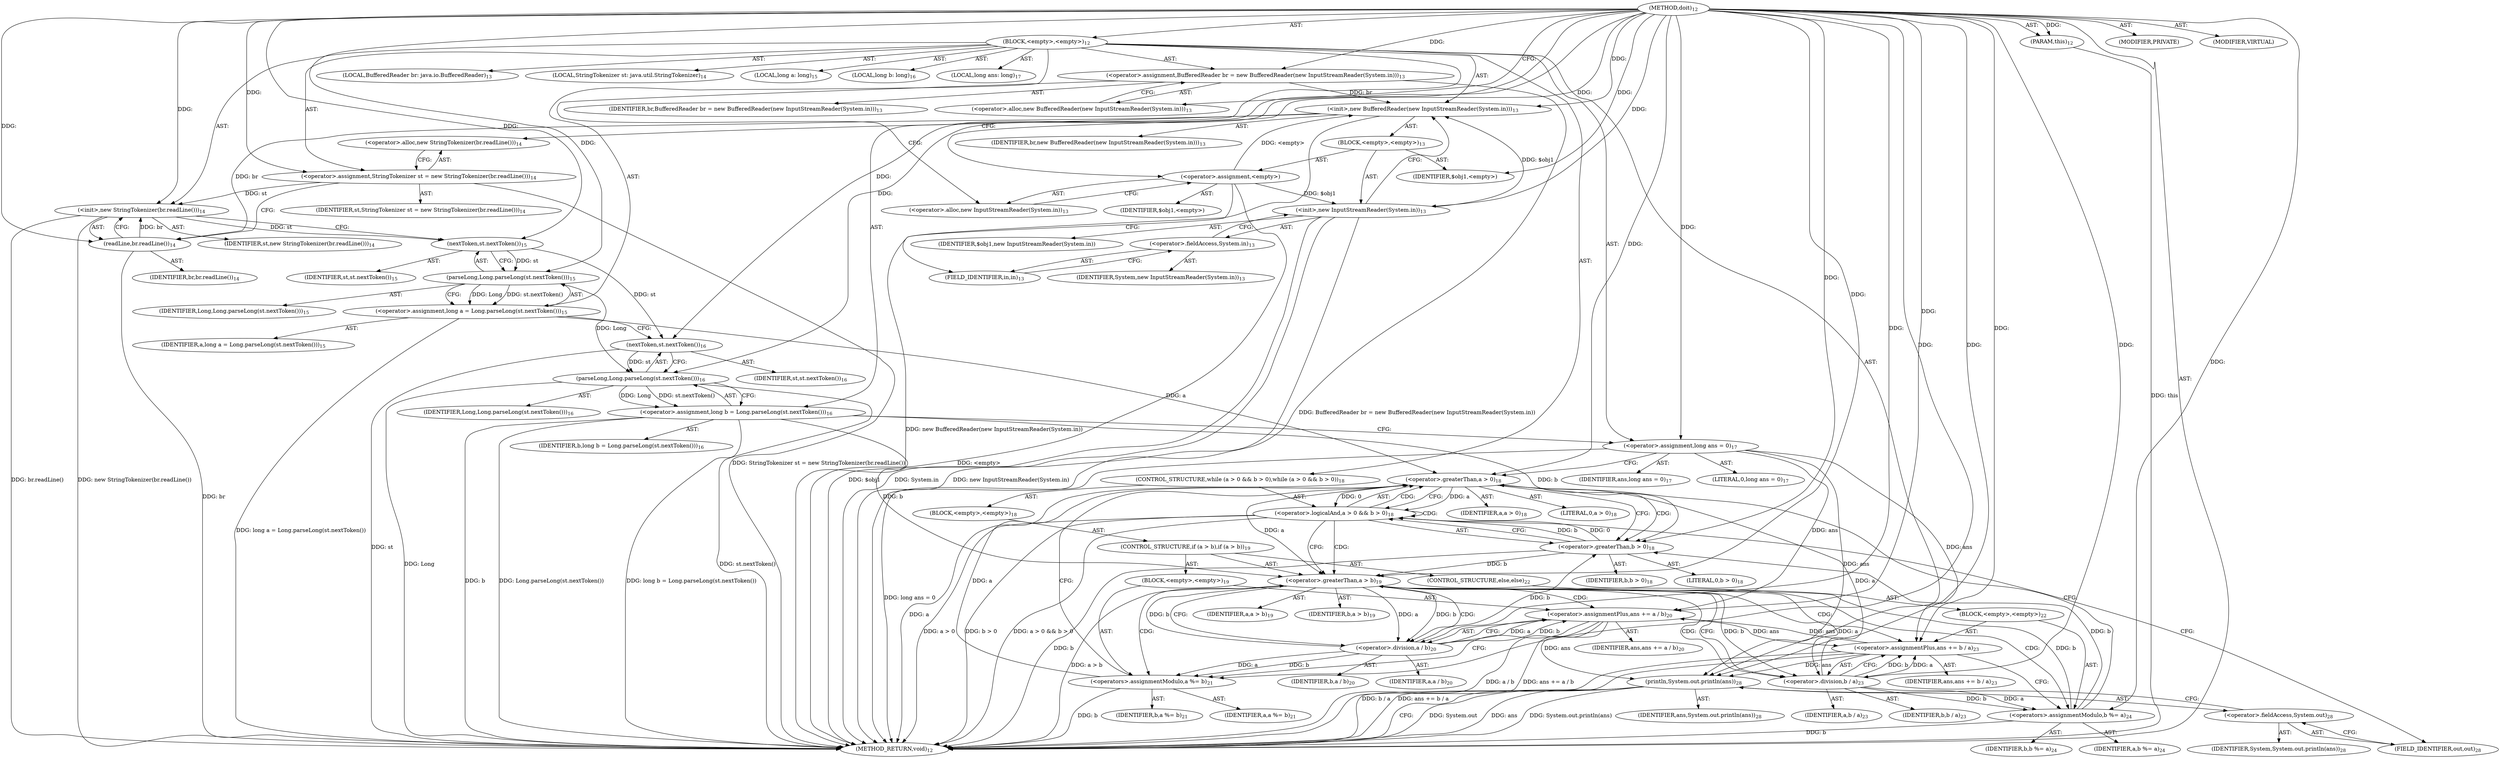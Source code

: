 digraph "doit" {  
"36" [label = <(METHOD,doit)<SUB>12</SUB>> ]
"37" [label = <(PARAM,this)<SUB>12</SUB>> ]
"38" [label = <(BLOCK,&lt;empty&gt;,&lt;empty&gt;)<SUB>12</SUB>> ]
"4" [label = <(LOCAL,BufferedReader br: java.io.BufferedReader)<SUB>13</SUB>> ]
"39" [label = <(&lt;operator&gt;.assignment,BufferedReader br = new BufferedReader(new InputStreamReader(System.in)))<SUB>13</SUB>> ]
"40" [label = <(IDENTIFIER,br,BufferedReader br = new BufferedReader(new InputStreamReader(System.in)))<SUB>13</SUB>> ]
"41" [label = <(&lt;operator&gt;.alloc,new BufferedReader(new InputStreamReader(System.in)))<SUB>13</SUB>> ]
"42" [label = <(&lt;init&gt;,new BufferedReader(new InputStreamReader(System.in)))<SUB>13</SUB>> ]
"3" [label = <(IDENTIFIER,br,new BufferedReader(new InputStreamReader(System.in)))<SUB>13</SUB>> ]
"43" [label = <(BLOCK,&lt;empty&gt;,&lt;empty&gt;)<SUB>13</SUB>> ]
"44" [label = <(&lt;operator&gt;.assignment,&lt;empty&gt;)> ]
"45" [label = <(IDENTIFIER,$obj1,&lt;empty&gt;)> ]
"46" [label = <(&lt;operator&gt;.alloc,new InputStreamReader(System.in))<SUB>13</SUB>> ]
"47" [label = <(&lt;init&gt;,new InputStreamReader(System.in))<SUB>13</SUB>> ]
"48" [label = <(IDENTIFIER,$obj1,new InputStreamReader(System.in))> ]
"49" [label = <(&lt;operator&gt;.fieldAccess,System.in)<SUB>13</SUB>> ]
"50" [label = <(IDENTIFIER,System,new InputStreamReader(System.in))<SUB>13</SUB>> ]
"51" [label = <(FIELD_IDENTIFIER,in,in)<SUB>13</SUB>> ]
"52" [label = <(IDENTIFIER,$obj1,&lt;empty&gt;)> ]
"6" [label = <(LOCAL,StringTokenizer st: java.util.StringTokenizer)<SUB>14</SUB>> ]
"53" [label = <(&lt;operator&gt;.assignment,StringTokenizer st = new StringTokenizer(br.readLine()))<SUB>14</SUB>> ]
"54" [label = <(IDENTIFIER,st,StringTokenizer st = new StringTokenizer(br.readLine()))<SUB>14</SUB>> ]
"55" [label = <(&lt;operator&gt;.alloc,new StringTokenizer(br.readLine()))<SUB>14</SUB>> ]
"56" [label = <(&lt;init&gt;,new StringTokenizer(br.readLine()))<SUB>14</SUB>> ]
"5" [label = <(IDENTIFIER,st,new StringTokenizer(br.readLine()))<SUB>14</SUB>> ]
"57" [label = <(readLine,br.readLine())<SUB>14</SUB>> ]
"58" [label = <(IDENTIFIER,br,br.readLine())<SUB>14</SUB>> ]
"59" [label = <(LOCAL,long a: long)<SUB>15</SUB>> ]
"60" [label = <(&lt;operator&gt;.assignment,long a = Long.parseLong(st.nextToken()))<SUB>15</SUB>> ]
"61" [label = <(IDENTIFIER,a,long a = Long.parseLong(st.nextToken()))<SUB>15</SUB>> ]
"62" [label = <(parseLong,Long.parseLong(st.nextToken()))<SUB>15</SUB>> ]
"63" [label = <(IDENTIFIER,Long,Long.parseLong(st.nextToken()))<SUB>15</SUB>> ]
"64" [label = <(nextToken,st.nextToken())<SUB>15</SUB>> ]
"65" [label = <(IDENTIFIER,st,st.nextToken())<SUB>15</SUB>> ]
"66" [label = <(LOCAL,long b: long)<SUB>16</SUB>> ]
"67" [label = <(&lt;operator&gt;.assignment,long b = Long.parseLong(st.nextToken()))<SUB>16</SUB>> ]
"68" [label = <(IDENTIFIER,b,long b = Long.parseLong(st.nextToken()))<SUB>16</SUB>> ]
"69" [label = <(parseLong,Long.parseLong(st.nextToken()))<SUB>16</SUB>> ]
"70" [label = <(IDENTIFIER,Long,Long.parseLong(st.nextToken()))<SUB>16</SUB>> ]
"71" [label = <(nextToken,st.nextToken())<SUB>16</SUB>> ]
"72" [label = <(IDENTIFIER,st,st.nextToken())<SUB>16</SUB>> ]
"73" [label = <(LOCAL,long ans: long)<SUB>17</SUB>> ]
"74" [label = <(&lt;operator&gt;.assignment,long ans = 0)<SUB>17</SUB>> ]
"75" [label = <(IDENTIFIER,ans,long ans = 0)<SUB>17</SUB>> ]
"76" [label = <(LITERAL,0,long ans = 0)<SUB>17</SUB>> ]
"77" [label = <(CONTROL_STRUCTURE,while (a &gt; 0 &amp;&amp; b &gt; 0),while (a &gt; 0 &amp;&amp; b &gt; 0))<SUB>18</SUB>> ]
"78" [label = <(&lt;operator&gt;.logicalAnd,a &gt; 0 &amp;&amp; b &gt; 0)<SUB>18</SUB>> ]
"79" [label = <(&lt;operator&gt;.greaterThan,a &gt; 0)<SUB>18</SUB>> ]
"80" [label = <(IDENTIFIER,a,a &gt; 0)<SUB>18</SUB>> ]
"81" [label = <(LITERAL,0,a &gt; 0)<SUB>18</SUB>> ]
"82" [label = <(&lt;operator&gt;.greaterThan,b &gt; 0)<SUB>18</SUB>> ]
"83" [label = <(IDENTIFIER,b,b &gt; 0)<SUB>18</SUB>> ]
"84" [label = <(LITERAL,0,b &gt; 0)<SUB>18</SUB>> ]
"85" [label = <(BLOCK,&lt;empty&gt;,&lt;empty&gt;)<SUB>18</SUB>> ]
"86" [label = <(CONTROL_STRUCTURE,if (a &gt; b),if (a &gt; b))<SUB>19</SUB>> ]
"87" [label = <(&lt;operator&gt;.greaterThan,a &gt; b)<SUB>19</SUB>> ]
"88" [label = <(IDENTIFIER,a,a &gt; b)<SUB>19</SUB>> ]
"89" [label = <(IDENTIFIER,b,a &gt; b)<SUB>19</SUB>> ]
"90" [label = <(BLOCK,&lt;empty&gt;,&lt;empty&gt;)<SUB>19</SUB>> ]
"91" [label = <(&lt;operator&gt;.assignmentPlus,ans += a / b)<SUB>20</SUB>> ]
"92" [label = <(IDENTIFIER,ans,ans += a / b)<SUB>20</SUB>> ]
"93" [label = <(&lt;operator&gt;.division,a / b)<SUB>20</SUB>> ]
"94" [label = <(IDENTIFIER,a,a / b)<SUB>20</SUB>> ]
"95" [label = <(IDENTIFIER,b,a / b)<SUB>20</SUB>> ]
"96" [label = <(&lt;operators&gt;.assignmentModulo,a %= b)<SUB>21</SUB>> ]
"97" [label = <(IDENTIFIER,a,a %= b)<SUB>21</SUB>> ]
"98" [label = <(IDENTIFIER,b,a %= b)<SUB>21</SUB>> ]
"99" [label = <(CONTROL_STRUCTURE,else,else)<SUB>22</SUB>> ]
"100" [label = <(BLOCK,&lt;empty&gt;,&lt;empty&gt;)<SUB>22</SUB>> ]
"101" [label = <(&lt;operator&gt;.assignmentPlus,ans += b / a)<SUB>23</SUB>> ]
"102" [label = <(IDENTIFIER,ans,ans += b / a)<SUB>23</SUB>> ]
"103" [label = <(&lt;operator&gt;.division,b / a)<SUB>23</SUB>> ]
"104" [label = <(IDENTIFIER,b,b / a)<SUB>23</SUB>> ]
"105" [label = <(IDENTIFIER,a,b / a)<SUB>23</SUB>> ]
"106" [label = <(&lt;operators&gt;.assignmentModulo,b %= a)<SUB>24</SUB>> ]
"107" [label = <(IDENTIFIER,b,b %= a)<SUB>24</SUB>> ]
"108" [label = <(IDENTIFIER,a,b %= a)<SUB>24</SUB>> ]
"109" [label = <(println,System.out.println(ans))<SUB>28</SUB>> ]
"110" [label = <(&lt;operator&gt;.fieldAccess,System.out)<SUB>28</SUB>> ]
"111" [label = <(IDENTIFIER,System,System.out.println(ans))<SUB>28</SUB>> ]
"112" [label = <(FIELD_IDENTIFIER,out,out)<SUB>28</SUB>> ]
"113" [label = <(IDENTIFIER,ans,System.out.println(ans))<SUB>28</SUB>> ]
"114" [label = <(MODIFIER,PRIVATE)> ]
"115" [label = <(MODIFIER,VIRTUAL)> ]
"116" [label = <(METHOD_RETURN,void)<SUB>12</SUB>> ]
  "36" -> "37"  [ label = "AST: "] 
  "36" -> "38"  [ label = "AST: "] 
  "36" -> "114"  [ label = "AST: "] 
  "36" -> "115"  [ label = "AST: "] 
  "36" -> "116"  [ label = "AST: "] 
  "38" -> "4"  [ label = "AST: "] 
  "38" -> "39"  [ label = "AST: "] 
  "38" -> "42"  [ label = "AST: "] 
  "38" -> "6"  [ label = "AST: "] 
  "38" -> "53"  [ label = "AST: "] 
  "38" -> "56"  [ label = "AST: "] 
  "38" -> "59"  [ label = "AST: "] 
  "38" -> "60"  [ label = "AST: "] 
  "38" -> "66"  [ label = "AST: "] 
  "38" -> "67"  [ label = "AST: "] 
  "38" -> "73"  [ label = "AST: "] 
  "38" -> "74"  [ label = "AST: "] 
  "38" -> "77"  [ label = "AST: "] 
  "38" -> "109"  [ label = "AST: "] 
  "39" -> "40"  [ label = "AST: "] 
  "39" -> "41"  [ label = "AST: "] 
  "42" -> "3"  [ label = "AST: "] 
  "42" -> "43"  [ label = "AST: "] 
  "43" -> "44"  [ label = "AST: "] 
  "43" -> "47"  [ label = "AST: "] 
  "43" -> "52"  [ label = "AST: "] 
  "44" -> "45"  [ label = "AST: "] 
  "44" -> "46"  [ label = "AST: "] 
  "47" -> "48"  [ label = "AST: "] 
  "47" -> "49"  [ label = "AST: "] 
  "49" -> "50"  [ label = "AST: "] 
  "49" -> "51"  [ label = "AST: "] 
  "53" -> "54"  [ label = "AST: "] 
  "53" -> "55"  [ label = "AST: "] 
  "56" -> "5"  [ label = "AST: "] 
  "56" -> "57"  [ label = "AST: "] 
  "57" -> "58"  [ label = "AST: "] 
  "60" -> "61"  [ label = "AST: "] 
  "60" -> "62"  [ label = "AST: "] 
  "62" -> "63"  [ label = "AST: "] 
  "62" -> "64"  [ label = "AST: "] 
  "64" -> "65"  [ label = "AST: "] 
  "67" -> "68"  [ label = "AST: "] 
  "67" -> "69"  [ label = "AST: "] 
  "69" -> "70"  [ label = "AST: "] 
  "69" -> "71"  [ label = "AST: "] 
  "71" -> "72"  [ label = "AST: "] 
  "74" -> "75"  [ label = "AST: "] 
  "74" -> "76"  [ label = "AST: "] 
  "77" -> "78"  [ label = "AST: "] 
  "77" -> "85"  [ label = "AST: "] 
  "78" -> "79"  [ label = "AST: "] 
  "78" -> "82"  [ label = "AST: "] 
  "79" -> "80"  [ label = "AST: "] 
  "79" -> "81"  [ label = "AST: "] 
  "82" -> "83"  [ label = "AST: "] 
  "82" -> "84"  [ label = "AST: "] 
  "85" -> "86"  [ label = "AST: "] 
  "86" -> "87"  [ label = "AST: "] 
  "86" -> "90"  [ label = "AST: "] 
  "86" -> "99"  [ label = "AST: "] 
  "87" -> "88"  [ label = "AST: "] 
  "87" -> "89"  [ label = "AST: "] 
  "90" -> "91"  [ label = "AST: "] 
  "90" -> "96"  [ label = "AST: "] 
  "91" -> "92"  [ label = "AST: "] 
  "91" -> "93"  [ label = "AST: "] 
  "93" -> "94"  [ label = "AST: "] 
  "93" -> "95"  [ label = "AST: "] 
  "96" -> "97"  [ label = "AST: "] 
  "96" -> "98"  [ label = "AST: "] 
  "99" -> "100"  [ label = "AST: "] 
  "100" -> "101"  [ label = "AST: "] 
  "100" -> "106"  [ label = "AST: "] 
  "101" -> "102"  [ label = "AST: "] 
  "101" -> "103"  [ label = "AST: "] 
  "103" -> "104"  [ label = "AST: "] 
  "103" -> "105"  [ label = "AST: "] 
  "106" -> "107"  [ label = "AST: "] 
  "106" -> "108"  [ label = "AST: "] 
  "109" -> "110"  [ label = "AST: "] 
  "109" -> "113"  [ label = "AST: "] 
  "110" -> "111"  [ label = "AST: "] 
  "110" -> "112"  [ label = "AST: "] 
  "39" -> "46"  [ label = "CFG: "] 
  "42" -> "55"  [ label = "CFG: "] 
  "53" -> "57"  [ label = "CFG: "] 
  "56" -> "64"  [ label = "CFG: "] 
  "60" -> "71"  [ label = "CFG: "] 
  "67" -> "74"  [ label = "CFG: "] 
  "74" -> "79"  [ label = "CFG: "] 
  "109" -> "116"  [ label = "CFG: "] 
  "41" -> "39"  [ label = "CFG: "] 
  "55" -> "53"  [ label = "CFG: "] 
  "57" -> "56"  [ label = "CFG: "] 
  "62" -> "60"  [ label = "CFG: "] 
  "69" -> "67"  [ label = "CFG: "] 
  "78" -> "87"  [ label = "CFG: "] 
  "78" -> "112"  [ label = "CFG: "] 
  "110" -> "109"  [ label = "CFG: "] 
  "44" -> "51"  [ label = "CFG: "] 
  "47" -> "42"  [ label = "CFG: "] 
  "64" -> "62"  [ label = "CFG: "] 
  "71" -> "69"  [ label = "CFG: "] 
  "79" -> "78"  [ label = "CFG: "] 
  "79" -> "82"  [ label = "CFG: "] 
  "82" -> "78"  [ label = "CFG: "] 
  "112" -> "110"  [ label = "CFG: "] 
  "46" -> "44"  [ label = "CFG: "] 
  "49" -> "47"  [ label = "CFG: "] 
  "87" -> "93"  [ label = "CFG: "] 
  "87" -> "103"  [ label = "CFG: "] 
  "51" -> "49"  [ label = "CFG: "] 
  "91" -> "96"  [ label = "CFG: "] 
  "96" -> "79"  [ label = "CFG: "] 
  "93" -> "91"  [ label = "CFG: "] 
  "101" -> "106"  [ label = "CFG: "] 
  "106" -> "79"  [ label = "CFG: "] 
  "103" -> "101"  [ label = "CFG: "] 
  "36" -> "41"  [ label = "CFG: "] 
  "37" -> "116"  [ label = "DDG: this"] 
  "39" -> "116"  [ label = "DDG: BufferedReader br = new BufferedReader(new InputStreamReader(System.in))"] 
  "44" -> "116"  [ label = "DDG: &lt;empty&gt;"] 
  "47" -> "116"  [ label = "DDG: $obj1"] 
  "47" -> "116"  [ label = "DDG: System.in"] 
  "47" -> "116"  [ label = "DDG: new InputStreamReader(System.in)"] 
  "42" -> "116"  [ label = "DDG: new BufferedReader(new InputStreamReader(System.in))"] 
  "53" -> "116"  [ label = "DDG: StringTokenizer st = new StringTokenizer(br.readLine())"] 
  "57" -> "116"  [ label = "DDG: br"] 
  "56" -> "116"  [ label = "DDG: br.readLine()"] 
  "56" -> "116"  [ label = "DDG: new StringTokenizer(br.readLine())"] 
  "60" -> "116"  [ label = "DDG: long a = Long.parseLong(st.nextToken())"] 
  "67" -> "116"  [ label = "DDG: b"] 
  "69" -> "116"  [ label = "DDG: Long"] 
  "71" -> "116"  [ label = "DDG: st"] 
  "69" -> "116"  [ label = "DDG: st.nextToken()"] 
  "67" -> "116"  [ label = "DDG: Long.parseLong(st.nextToken())"] 
  "67" -> "116"  [ label = "DDG: long b = Long.parseLong(st.nextToken())"] 
  "74" -> "116"  [ label = "DDG: long ans = 0"] 
  "79" -> "116"  [ label = "DDG: a"] 
  "78" -> "116"  [ label = "DDG: a &gt; 0"] 
  "82" -> "116"  [ label = "DDG: b"] 
  "78" -> "116"  [ label = "DDG: b &gt; 0"] 
  "78" -> "116"  [ label = "DDG: a &gt; 0 &amp;&amp; b &gt; 0"] 
  "109" -> "116"  [ label = "DDG: System.out"] 
  "109" -> "116"  [ label = "DDG: ans"] 
  "109" -> "116"  [ label = "DDG: System.out.println(ans)"] 
  "87" -> "116"  [ label = "DDG: a &gt; b"] 
  "101" -> "116"  [ label = "DDG: b / a"] 
  "101" -> "116"  [ label = "DDG: ans += b / a"] 
  "106" -> "116"  [ label = "DDG: b"] 
  "91" -> "116"  [ label = "DDG: a / b"] 
  "91" -> "116"  [ label = "DDG: ans += a / b"] 
  "96" -> "116"  [ label = "DDG: b"] 
  "36" -> "37"  [ label = "DDG: "] 
  "36" -> "39"  [ label = "DDG: "] 
  "36" -> "53"  [ label = "DDG: "] 
  "62" -> "60"  [ label = "DDG: Long"] 
  "62" -> "60"  [ label = "DDG: st.nextToken()"] 
  "69" -> "67"  [ label = "DDG: Long"] 
  "69" -> "67"  [ label = "DDG: st.nextToken()"] 
  "36" -> "74"  [ label = "DDG: "] 
  "39" -> "42"  [ label = "DDG: br"] 
  "36" -> "42"  [ label = "DDG: "] 
  "44" -> "42"  [ label = "DDG: &lt;empty&gt;"] 
  "47" -> "42"  [ label = "DDG: $obj1"] 
  "53" -> "56"  [ label = "DDG: st"] 
  "36" -> "56"  [ label = "DDG: "] 
  "57" -> "56"  [ label = "DDG: br"] 
  "74" -> "109"  [ label = "DDG: ans"] 
  "101" -> "109"  [ label = "DDG: ans"] 
  "91" -> "109"  [ label = "DDG: ans"] 
  "36" -> "109"  [ label = "DDG: "] 
  "36" -> "44"  [ label = "DDG: "] 
  "36" -> "52"  [ label = "DDG: "] 
  "42" -> "57"  [ label = "DDG: br"] 
  "36" -> "57"  [ label = "DDG: "] 
  "36" -> "62"  [ label = "DDG: "] 
  "64" -> "62"  [ label = "DDG: st"] 
  "62" -> "69"  [ label = "DDG: Long"] 
  "36" -> "69"  [ label = "DDG: "] 
  "71" -> "69"  [ label = "DDG: st"] 
  "79" -> "78"  [ label = "DDG: a"] 
  "79" -> "78"  [ label = "DDG: 0"] 
  "82" -> "78"  [ label = "DDG: b"] 
  "82" -> "78"  [ label = "DDG: 0"] 
  "44" -> "47"  [ label = "DDG: $obj1"] 
  "36" -> "47"  [ label = "DDG: "] 
  "56" -> "64"  [ label = "DDG: st"] 
  "36" -> "64"  [ label = "DDG: "] 
  "64" -> "71"  [ label = "DDG: st"] 
  "36" -> "71"  [ label = "DDG: "] 
  "60" -> "79"  [ label = "DDG: a"] 
  "96" -> "79"  [ label = "DDG: a"] 
  "36" -> "79"  [ label = "DDG: "] 
  "103" -> "79"  [ label = "DDG: a"] 
  "67" -> "82"  [ label = "DDG: b"] 
  "106" -> "82"  [ label = "DDG: b"] 
  "36" -> "82"  [ label = "DDG: "] 
  "93" -> "82"  [ label = "DDG: b"] 
  "79" -> "87"  [ label = "DDG: a"] 
  "36" -> "87"  [ label = "DDG: "] 
  "67" -> "87"  [ label = "DDG: b"] 
  "82" -> "87"  [ label = "DDG: b"] 
  "106" -> "87"  [ label = "DDG: b"] 
  "93" -> "87"  [ label = "DDG: b"] 
  "93" -> "91"  [ label = "DDG: a"] 
  "93" -> "91"  [ label = "DDG: b"] 
  "93" -> "96"  [ label = "DDG: b"] 
  "36" -> "96"  [ label = "DDG: "] 
  "74" -> "91"  [ label = "DDG: ans"] 
  "101" -> "91"  [ label = "DDG: ans"] 
  "36" -> "91"  [ label = "DDG: "] 
  "93" -> "96"  [ label = "DDG: a"] 
  "103" -> "101"  [ label = "DDG: b"] 
  "103" -> "101"  [ label = "DDG: a"] 
  "103" -> "106"  [ label = "DDG: a"] 
  "36" -> "106"  [ label = "DDG: "] 
  "87" -> "93"  [ label = "DDG: a"] 
  "36" -> "93"  [ label = "DDG: "] 
  "87" -> "93"  [ label = "DDG: b"] 
  "74" -> "101"  [ label = "DDG: ans"] 
  "91" -> "101"  [ label = "DDG: ans"] 
  "36" -> "101"  [ label = "DDG: "] 
  "103" -> "106"  [ label = "DDG: b"] 
  "87" -> "103"  [ label = "DDG: b"] 
  "36" -> "103"  [ label = "DDG: "] 
  "87" -> "103"  [ label = "DDG: a"] 
  "78" -> "87"  [ label = "CDG: "] 
  "78" -> "78"  [ label = "CDG: "] 
  "78" -> "79"  [ label = "CDG: "] 
  "79" -> "82"  [ label = "CDG: "] 
  "87" -> "96"  [ label = "CDG: "] 
  "87" -> "103"  [ label = "CDG: "] 
  "87" -> "106"  [ label = "CDG: "] 
  "87" -> "91"  [ label = "CDG: "] 
  "87" -> "93"  [ label = "CDG: "] 
  "87" -> "101"  [ label = "CDG: "] 
}
